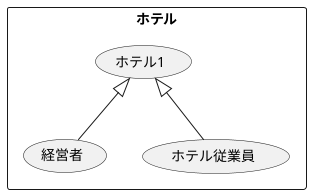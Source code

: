 @startuml 演習2-2
    rectangle ホテル{
    usecase ホテル1
    usecase 経営者
    usecase ホテル従業員
    }
    ホテル1<|-- 経営者
    ホテル1<|-- ホテル従業員
@enduml
